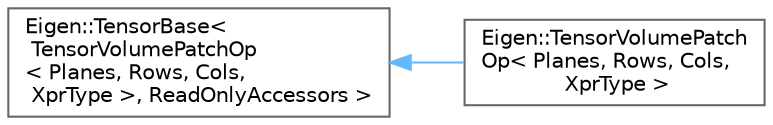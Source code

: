 digraph "类继承关系图"
{
 // LATEX_PDF_SIZE
  bgcolor="transparent";
  edge [fontname=Helvetica,fontsize=10,labelfontname=Helvetica,labelfontsize=10];
  node [fontname=Helvetica,fontsize=10,shape=box,height=0.2,width=0.4];
  rankdir="LR";
  Node0 [id="Node000000",label="Eigen::TensorBase\<\l TensorVolumePatchOp\l\< Planes, Rows, Cols,\l XprType \>, ReadOnlyAccessors \>",height=0.2,width=0.4,color="grey40", fillcolor="white", style="filled",URL="$class_eigen_1_1_tensor_base.html",tooltip=" "];
  Node0 -> Node1 [id="edge4776_Node000000_Node000001",dir="back",color="steelblue1",style="solid",tooltip=" "];
  Node1 [id="Node000001",label="Eigen::TensorVolumePatch\lOp\< Planes, Rows, Cols,\l XprType \>",height=0.2,width=0.4,color="grey40", fillcolor="white", style="filled",URL="$class_eigen_1_1_tensor_volume_patch_op.html",tooltip=" "];
}
